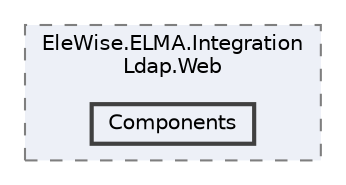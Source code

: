 digraph "Web/Modules/EleWise.ELMA.IntegrationLdap.Web/Components"
{
 // LATEX_PDF_SIZE
  bgcolor="transparent";
  edge [fontname=Helvetica,fontsize=10,labelfontname=Helvetica,labelfontsize=10];
  node [fontname=Helvetica,fontsize=10,shape=box,height=0.2,width=0.4];
  compound=true
  subgraph clusterdir_560571d17a309981c27b8732fcd2dca4 {
    graph [ bgcolor="#edf0f7", pencolor="grey50", label="EleWise.ELMA.Integration\lLdap.Web", fontname=Helvetica,fontsize=10 style="filled,dashed", URL="dir_560571d17a309981c27b8732fcd2dca4.html",tooltip=""]
  dir_d3183a7d05e85d8b18203037150b9bf0 [label="Components", fillcolor="#edf0f7", color="grey25", style="filled,bold", URL="dir_d3183a7d05e85d8b18203037150b9bf0.html",tooltip=""];
  }
}
